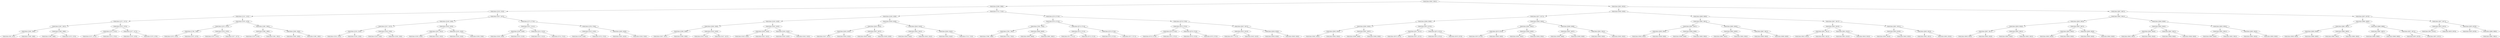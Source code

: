 digraph G{
1623854546 [label="Node{data=[9561, 9561]}"]
1623854546 -> 1736795962
1736795962 [label="Node{data=[5386, 5386]}"]
1736795962 -> 1091766528
1091766528 [label="Node{data=[2253, 2253]}"]
1091766528 -> 1830476681
1830476681 [label="Node{data=[1101, 1101]}"]
1830476681 -> 1569648485
1569648485 [label="Node{data=[1071, 1071]}"]
1569648485 -> 293531481
293531481 [label="Node{data=[1067, 1067]}"]
293531481 -> 1216135039
1216135039 [label="Node{data=[1060, 1060]}"]
1216135039 -> 1929503594
1929503594 [label="Node{data=[631, 631]}"]
1216135039 -> 1507774376
1507774376 [label="Node{data=[1066, 1066]}"]
293531481 -> 1060960237
1060960237 [label="Node{data=[1069, 1069]}"]
1060960237 -> 303444018
303444018 [label="Node{data=[1068, 1068]}"]
1060960237 -> 1861258153
1861258153 [label="Node{data=[1070, 1070]}"]
1569648485 -> 1098689104
1098689104 [label="Node{data=[1075, 1075]}"]
1098689104 -> 422034957
422034957 [label="Node{data=[1073, 1073]}"]
422034957 -> 982751931
982751931 [label="Node{data=[1072, 1072]}"]
422034957 -> 1356129155
1356129155 [label="Node{data=[1074, 1074]}"]
1098689104 -> 1952378339
1952378339 [label="Node{data=[1077, 1077]}"]
1952378339 -> 1345188531
1345188531 [label="Node{data=[1076, 1076]}"]
1952378339 -> 1984822351
1984822351 [label="Node{data=[1078, 1078]}"]
1830476681 -> 24297982
24297982 [label="Node{data=[1978, 1978]}"]
24297982 -> 37754310
37754310 [label="Node{data=[1974, 1974]}"]
37754310 -> 1036506967
1036506967 [label="Node{data=[1766, 1766]}"]
1036506967 -> 611445540
611445540 [label="Node{data=[1676, 1676]}"]
1036506967 -> 857453413
857453413 [label="Node{data=[1973, 1973]}"]
37754310 -> 829910757
829910757 [label="Node{data=[1976, 1976]}"]
829910757 -> 847870707
847870707 [label="Node{data=[1975, 1975]}"]
829910757 -> 428511053
428511053 [label="Node{data=[1977, 1977]}"]
24297982 -> 2003076994
2003076994 [label="Node{data=[1982, 1982]}"]
2003076994 -> 2112806861
2112806861 [label="Node{data=[1980, 1980]}"]
2112806861 -> 71920737
71920737 [label="Node{data=[1979, 1979]}"]
2112806861 -> 1232366402
1232366402 [label="Node{data=[1981, 1981]}"]
2003076994 -> 452963705
452963705 [label="Node{data=[1984, 1984]}"]
452963705 -> 300161372
300161372 [label="Node{data=[1983, 1983]}"]
452963705 -> 1577141605
1577141605 [label="Node{data=[1985, 1985]}"]
1091766528 -> 885332892
885332892 [label="Node{data=[3207, 3207]}"]
885332892 -> 1396112408
1396112408 [label="Node{data=[3196, 3196]}"]
1396112408 -> 1655255515
1655255515 [label="Node{data=[2257, 2257]}"]
1655255515 -> 920091270
920091270 [label="Node{data=[2255, 2255]}"]
920091270 -> 710057531
710057531 [label="Node{data=[2254, 2254]}"]
920091270 -> 1323327829
1323327829 [label="Node{data=[2256, 2256]}"]
1655255515 -> 1710012091
1710012091 [label="Node{data=[2259, 2259]}"]
1710012091 -> 1751311306
1751311306 [label="Node{data=[2258, 2258]}"]
1710012091 -> 1459555259
1459555259 [label="Node{data=[2260, 2260]}"]
1396112408 -> 467149560
467149560 [label="Node{data=[3203, 3203]}"]
467149560 -> 453051990
453051990 [label="Node{data=[3201, 3201]}"]
453051990 -> 1677904463
1677904463 [label="Node{data=[3200, 3200]}"]
453051990 -> 1242478503
1242478503 [label="Node{data=[3202, 3202]}"]
467149560 -> 278627324
278627324 [label="Node{data=[3205, 3205]}"]
278627324 -> 62592015
62592015 [label="Node{data=[3204, 3204]}"]
278627324 -> 1905911429
1905911429 [label="Node{data=[3206, 3206]}"]
885332892 -> 1318438046
1318438046 [label="Node{data=[3773, 3773]}"]
1318438046 -> 39660243
39660243 [label="Node{data=[3211, 3211]}"]
39660243 -> 1495096827
1495096827 [label="Node{data=[3209, 3209]}"]
1495096827 -> 1737373075
1737373075 [label="Node{data=[3208, 3208]}"]
1495096827 -> 132103368
132103368 [label="Node{data=[3210, 3210]}"]
39660243 -> 1816073554
1816073554 [label="Node{data=[3213, 3213]}"]
1816073554 -> 1602121643
1602121643 [label="Node{data=[3212, 3212]}"]
1816073554 -> 1229650810
1229650810 [label="Node{data=[3741, 3741]}"]
1318438046 -> 856237927
856237927 [label="Node{data=[4784, 4784]}"]
856237927 -> 654844369
654844369 [label="Node{data=[4135, 4135]}"]
654844369 -> 187109804
187109804 [label="Node{data=[4106, 4106]}"]
654844369 -> 354986649
354986649 [label="Node{data=[4752, 4752]}"]
856237927 -> 1876989252
1876989252 [label="Node{data=[4829, 4829]}"]
1876989252 -> 159397824
159397824 [label="Node{data=[4824, 4824]}"]
1876989252 -> 974777645
974777645 [label="Node{data=[5340, 5340]}"]
1736795962 -> 1790309525
1790309525 [label="Node{data=[7215, 7215]}"]
1790309525 -> 26482226
26482226 [label="Node{data=[5436, 5436]}"]
26482226 -> 161615863
161615863 [label="Node{data=[5428, 5428]}"]
161615863 -> 2082990955
2082990955 [label="Node{data=[5390, 5390]}"]
2082990955 -> 963881254
963881254 [label="Node{data=[5388, 5388]}"]
963881254 -> 410455484
410455484 [label="Node{data=[5387, 5387]}"]
963881254 -> 20145394
20145394 [label="Node{data=[5389, 5389]}"]
2082990955 -> 1108130572
1108130572 [label="Node{data=[5426, 5426]}"]
1108130572 -> 1720844530
1720844530 [label="Node{data=[5425, 5425]}"]
1108130572 -> 1177090929
1177090929 [label="Node{data=[5427, 5427]}"]
161615863 -> 1545995186
1545995186 [label="Node{data=[5432, 5432]}"]
1545995186 -> 2069174241
2069174241 [label="Node{data=[5430, 5430]}"]
2069174241 -> 221650409
221650409 [label="Node{data=[5429, 5429]}"]
2069174241 -> 205818957
205818957 [label="Node{data=[5431, 5431]}"]
1545995186 -> 1620256228
1620256228 [label="Node{data=[5434, 5434]}"]
1620256228 -> 866831368
866831368 [label="Node{data=[5433, 5433]}"]
1620256228 -> 240010945
240010945 [label="Node{data=[5435, 5435]}"]
26482226 -> 641762721
641762721 [label="Node{data=[6439, 6439]}"]
641762721 -> 1602566280
1602566280 [label="Node{data=[6435, 6435]}"]
1602566280 -> 975861244
975861244 [label="Node{data=[6433, 6433]}"]
975861244 -> 1177437238
1177437238 [label="Node{data=[5437, 5437]}"]
975861244 -> 1684122847
1684122847 [label="Node{data=[6434, 6434]}"]
1602566280 -> 307665315
307665315 [label="Node{data=[6437, 6437]}"]
307665315 -> 2075822976
2075822976 [label="Node{data=[6436, 6436]}"]
307665315 -> 1333886773
1333886773 [label="Node{data=[6438, 6438]}"]
641762721 -> 653206862
653206862 [label="Node{data=[6443, 6443]}"]
653206862 -> 13777841
13777841 [label="Node{data=[6441, 6441]}"]
13777841 -> 798705312
798705312 [label="Node{data=[6440, 6440]}"]
13777841 -> 1806167217
1806167217 [label="Node{data=[6442, 6442]}"]
653206862 -> 876442078
876442078 [label="Node{data=[6445, 6445]}"]
876442078 -> 623102811
623102811 [label="Node{data=[6444, 6444]}"]
876442078 -> 1350051609
1350051609 [label="Node{data=[7210, 7210]}"]
1790309525 -> 82746307
82746307 [label="Node{data=[8718, 8718]}"]
82746307 -> 1535293697
1535293697 [label="Node{data=[8710, 8710]}"]
1535293697 -> 1623251001
1623251001 [label="Node{data=[7935, 7935]}"]
1623251001 -> 1905359831
1905359831 [label="Node{data=[7902, 7902]}"]
1905359831 -> 22136485
22136485 [label="Node{data=[7889, 7889]}"]
1905359831 -> 1330982207
1330982207 [label="Node{data=[7924, 7924]}"]
1623251001 -> 691152380
691152380 [label="Node{data=[8646, 8646]}"]
691152380 -> 1401404622
1401404622 [label="Node{data=[8636, 8636]}"]
691152380 -> 1558985973
1558985973 [label="Node{data=[8681, 8681]}"]
1535293697 -> 985063042
985063042 [label="Node{data=[8714, 8714]}"]
985063042 -> 43188717
43188717 [label="Node{data=[8712, 8712]}"]
43188717 -> 1822207165
1822207165 [label="Node{data=[8711, 8711]}"]
43188717 -> 1370111567
1370111567 [label="Node{data=[8713, 8713]}"]
985063042 -> 1566881846
1566881846 [label="Node{data=[8716, 8716]}"]
1566881846 -> 1197626910
1197626910 [label="Node{data=[8715, 8715]}"]
1566881846 -> 1309860619
1309860619 [label="Node{data=[8717, 8717]}"]
82746307 -> 1313531072
1313531072 [label="Node{data=[8726, 8726]}"]
1313531072 -> 907497527
907497527 [label="Node{data=[8722, 8722]}"]
907497527 -> 1670390349
1670390349 [label="Node{data=[8720, 8720]}"]
1670390349 -> 985898895
985898895 [label="Node{data=[8719, 8719]}"]
1670390349 -> 590745843
590745843 [label="Node{data=[8721, 8721]}"]
907497527 -> 791444042
791444042 [label="Node{data=[8724, 8724]}"]
791444042 -> 1296873384
1296873384 [label="Node{data=[8723, 8723]}"]
791444042 -> 1800762985
1800762985 [label="Node{data=[8725, 8725]}"]
1313531072 -> 2029474424
2029474424 [label="Node{data=[9557, 9557]}"]
2029474424 -> 876976390
876976390 [label="Node{data=[9313, 9313]}"]
876976390 -> 471632337
471632337 [label="Node{data=[8727, 8727]}"]
876976390 -> 1555714565
1555714565 [label="Node{data=[9423, 9423]}"]
2029474424 -> 513585016
513585016 [label="Node{data=[9559, 9559]}"]
513585016 -> 109676548
109676548 [label="Node{data=[9558, 9558]}"]
513585016 -> 2116274949
2116274949 [label="Node{data=[9560, 9560]}"]
1623854546 -> 1887933630
1887933630 [label="Node{data=[9625, 9625]}"]
1887933630 -> 194708153
194708153 [label="Node{data=[9593, 9593]}"]
194708153 -> 1100505702
1100505702 [label="Node{data=[9577, 9577]}"]
1100505702 -> 562291379
562291379 [label="Node{data=[9569, 9569]}"]
562291379 -> 1835905113
1835905113 [label="Node{data=[9565, 9565]}"]
1835905113 -> 1043396999
1043396999 [label="Node{data=[9563, 9563]}"]
1043396999 -> 1018771317
1018771317 [label="Node{data=[9562, 9562]}"]
1043396999 -> 43109419
43109419 [label="Node{data=[9564, 9564]}"]
1835905113 -> 41835352
41835352 [label="Node{data=[9567, 9567]}"]
41835352 -> 1002137169
1002137169 [label="Node{data=[9566, 9566]}"]
41835352 -> 1322056908
1322056908 [label="Node{data=[9568, 9568]}"]
562291379 -> 1118867882
1118867882 [label="Node{data=[9573, 9573]}"]
1118867882 -> 853849663
853849663 [label="Node{data=[9571, 9571]}"]
853849663 -> 1385027548
1385027548 [label="Node{data=[9570, 9570]}"]
853849663 -> 2072935389
2072935389 [label="Node{data=[9572, 9572]}"]
1118867882 -> 1039505607
1039505607 [label="Node{data=[9575, 9575]}"]
1039505607 -> 716674056
716674056 [label="Node{data=[9574, 9574]}"]
1039505607 -> 372802997
372802997 [label="Node{data=[9576, 9576]}"]
1100505702 -> 518014012
518014012 [label="Node{data=[9585, 9585]}"]
518014012 -> 264422535
264422535 [label="Node{data=[9581, 9581]}"]
264422535 -> 432215715
432215715 [label="Node{data=[9579, 9579]}"]
432215715 -> 1258568963
1258568963 [label="Node{data=[9578, 9578]}"]
432215715 -> 1465471483
1465471483 [label="Node{data=[9580, 9580]}"]
264422535 -> 1311134059
1311134059 [label="Node{data=[9583, 9583]}"]
1311134059 -> 1339105282
1339105282 [label="Node{data=[9582, 9582]}"]
1311134059 -> 626520286
626520286 [label="Node{data=[9584, 9584]}"]
518014012 -> 949795590
949795590 [label="Node{data=[9589, 9589]}"]
949795590 -> 1145899127
1145899127 [label="Node{data=[9587, 9587]}"]
1145899127 -> 47903180
47903180 [label="Node{data=[9586, 9586]}"]
1145899127 -> 403779657
403779657 [label="Node{data=[9588, 9588]}"]
949795590 -> 1158212806
1158212806 [label="Node{data=[9591, 9591]}"]
1158212806 -> 1772767904
1772767904 [label="Node{data=[9590, 9590]}"]
1158212806 -> 1017873096
1017873096 [label="Node{data=[9592, 9592]}"]
194708153 -> 757689964
757689964 [label="Node{data=[9609, 9609]}"]
757689964 -> 801495507
801495507 [label="Node{data=[9601, 9601]}"]
801495507 -> 335641025
335641025 [label="Node{data=[9597, 9597]}"]
335641025 -> 1960580171
1960580171 [label="Node{data=[9595, 9595]}"]
1960580171 -> 316694194
316694194 [label="Node{data=[9594, 9594]}"]
1960580171 -> 325715580
325715580 [label="Node{data=[9596, 9596]}"]
335641025 -> 205175457
205175457 [label="Node{data=[9599, 9599]}"]
205175457 -> 407935265
407935265 [label="Node{data=[9598, 9598]}"]
205175457 -> 148197719
148197719 [label="Node{data=[9600, 9600]}"]
801495507 -> 1271918551
1271918551 [label="Node{data=[9605, 9605]}"]
1271918551 -> 309967805
309967805 [label="Node{data=[9603, 9603]}"]
309967805 -> 251441474
251441474 [label="Node{data=[9602, 9602]}"]
309967805 -> 738264611
738264611 [label="Node{data=[9604, 9604]}"]
1271918551 -> 411366691
411366691 [label="Node{data=[9607, 9607]}"]
411366691 -> 1207898589
1207898589 [label="Node{data=[9606, 9606]}"]
411366691 -> 744672961
744672961 [label="Node{data=[9608, 9608]}"]
757689964 -> 150402416
150402416 [label="Node{data=[9617, 9617]}"]
150402416 -> 929313952
929313952 [label="Node{data=[9613, 9613]}"]
929313952 -> 145402472
145402472 [label="Node{data=[9611, 9611]}"]
145402472 -> 839154042
839154042 [label="Node{data=[9610, 9610]}"]
145402472 -> 233195327
233195327 [label="Node{data=[9612, 9612]}"]
929313952 -> 464630551
464630551 [label="Node{data=[9615, 9615]}"]
464630551 -> 1175827427
1175827427 [label="Node{data=[9614, 9614]}"]
464630551 -> 1464585714
1464585714 [label="Node{data=[9616, 9616]}"]
150402416 -> 1756080027
1756080027 [label="Node{data=[9621, 9621]}"]
1756080027 -> 2123663506
2123663506 [label="Node{data=[9619, 9619]}"]
2123663506 -> 360031752
360031752 [label="Node{data=[9618, 9618]}"]
2123663506 -> 475585801
475585801 [label="Node{data=[9620, 9620]}"]
1756080027 -> 704263782
704263782 [label="Node{data=[9623, 9623]}"]
704263782 -> 1945172947
1945172947 [label="Node{data=[9622, 9622]}"]
704263782 -> 1259161155
1259161155 [label="Node{data=[9624, 9624]}"]
1887933630 -> 291990206
291990206 [label="Node{data=[9657, 9657]}"]
291990206 -> 1775646706
1775646706 [label="Node{data=[9641, 9641]}"]
1775646706 -> 495744888
495744888 [label="Node{data=[9633, 9633]}"]
495744888 -> 1016206804
1016206804 [label="Node{data=[9629, 9629]}"]
1016206804 -> 369801826
369801826 [label="Node{data=[9627, 9627]}"]
369801826 -> 1320904438
1320904438 [label="Node{data=[9626, 9626]}"]
369801826 -> 821227502
821227502 [label="Node{data=[9628, 9628]}"]
1016206804 -> 476209297
476209297 [label="Node{data=[9631, 9631]}"]
476209297 -> 1601700053
1601700053 [label="Node{data=[9630, 9630]}"]
476209297 -> 1247891738
1247891738 [label="Node{data=[9632, 9632]}"]
495744888 -> 1833654823
1833654823 [label="Node{data=[9637, 9637]}"]
1833654823 -> 1654839799
1654839799 [label="Node{data=[9635, 9635]}"]
1654839799 -> 2101547998
2101547998 [label="Node{data=[9634, 9634]}"]
1654839799 -> 1030386925
1030386925 [label="Node{data=[9636, 9636]}"]
1833654823 -> 180853509
180853509 [label="Node{data=[9639, 9639]}"]
180853509 -> 2120124107
2120124107 [label="Node{data=[9638, 9638]}"]
180853509 -> 468105021
468105021 [label="Node{data=[9640, 9640]}"]
1775646706 -> 1975870896
1975870896 [label="Node{data=[9649, 9649]}"]
1975870896 -> 1131206590
1131206590 [label="Node{data=[9645, 9645]}"]
1131206590 -> 1234069958
1234069958 [label="Node{data=[9643, 9643]}"]
1234069958 -> 1744793749
1744793749 [label="Node{data=[9642, 9642]}"]
1234069958 -> 969498943
969498943 [label="Node{data=[9644, 9644]}"]
1131206590 -> 473796767
473796767 [label="Node{data=[9647, 9647]}"]
473796767 -> 642189959
642189959 [label="Node{data=[9646, 9646]}"]
473796767 -> 975224066
975224066 [label="Node{data=[9648, 9648]}"]
1975870896 -> 1217590240
1217590240 [label="Node{data=[9653, 9653]}"]
1217590240 -> 953891589
953891589 [label="Node{data=[9651, 9651]}"]
953891589 -> 643177899
643177899 [label="Node{data=[9650, 9650]}"]
953891589 -> 421620942
421620942 [label="Node{data=[9652, 9652]}"]
1217590240 -> 1181979129
1181979129 [label="Node{data=[9655, 9655]}"]
1181979129 -> 663849249
663849249 [label="Node{data=[9654, 9654]}"]
1181979129 -> 826041149
826041149 [label="Node{data=[9656, 9656]}"]
291990206 -> 594095816
594095816 [label="Node{data=[9673, 9673]}"]
594095816 -> 2035261189
2035261189 [label="Node{data=[9665, 9665]}"]
2035261189 -> 1388104076
1388104076 [label="Node{data=[9661, 9661]}"]
1388104076 -> 13331821
13331821 [label="Node{data=[9659, 9659]}"]
13331821 -> 1782455506
1782455506 [label="Node{data=[9658, 9658]}"]
13331821 -> 1871446311
1871446311 [label="Node{data=[9660, 9660]}"]
1388104076 -> 1539851763
1539851763 [label="Node{data=[9663, 9663]}"]
1539851763 -> 3402722
3402722 [label="Node{data=[9662, 9662]}"]
1539851763 -> 452050874
452050874 [label="Node{data=[9664, 9664]}"]
2035261189 -> 368771322
368771322 [label="Node{data=[9669, 9669]}"]
368771322 -> 201664619
201664619 [label="Node{data=[9667, 9667]}"]
201664619 -> 334933746
334933746 [label="Node{data=[9666, 9666]}"]
201664619 -> 74305369
74305369 [label="Node{data=[9668, 9668]}"]
368771322 -> 1239217150
1239217150 [label="Node{data=[9671, 9671]}"]
1239217150 -> 1816124638
1816124638 [label="Node{data=[9670, 9670]}"]
1239217150 -> 1243115157
1243115157 [label="Node{data=[9672, 9672]}"]
594095816 -> 551905160
551905160 [label="Node{data=[9677, 9677]}"]
551905160 -> 243802985
243802985 [label="Node{data=[9675, 9675]}"]
243802985 -> 482596682
482596682 [label="Node{data=[9674, 9674]}"]
243802985 -> 363228801
363228801 [label="Node{data=[9676, 9676]}"]
551905160 -> 510952090
510952090 [label="Node{data=[9679, 9679]}"]
510952090 -> 1369991510
1369991510 [label="Node{data=[9678, 9678]}"]
510952090 -> 1397984686
1397984686 [label="Node{data=[9680, 9680]}"]
1397984686 -> 1965503267
1965503267 [label="Node{data=[9681, 9681]}"]
}